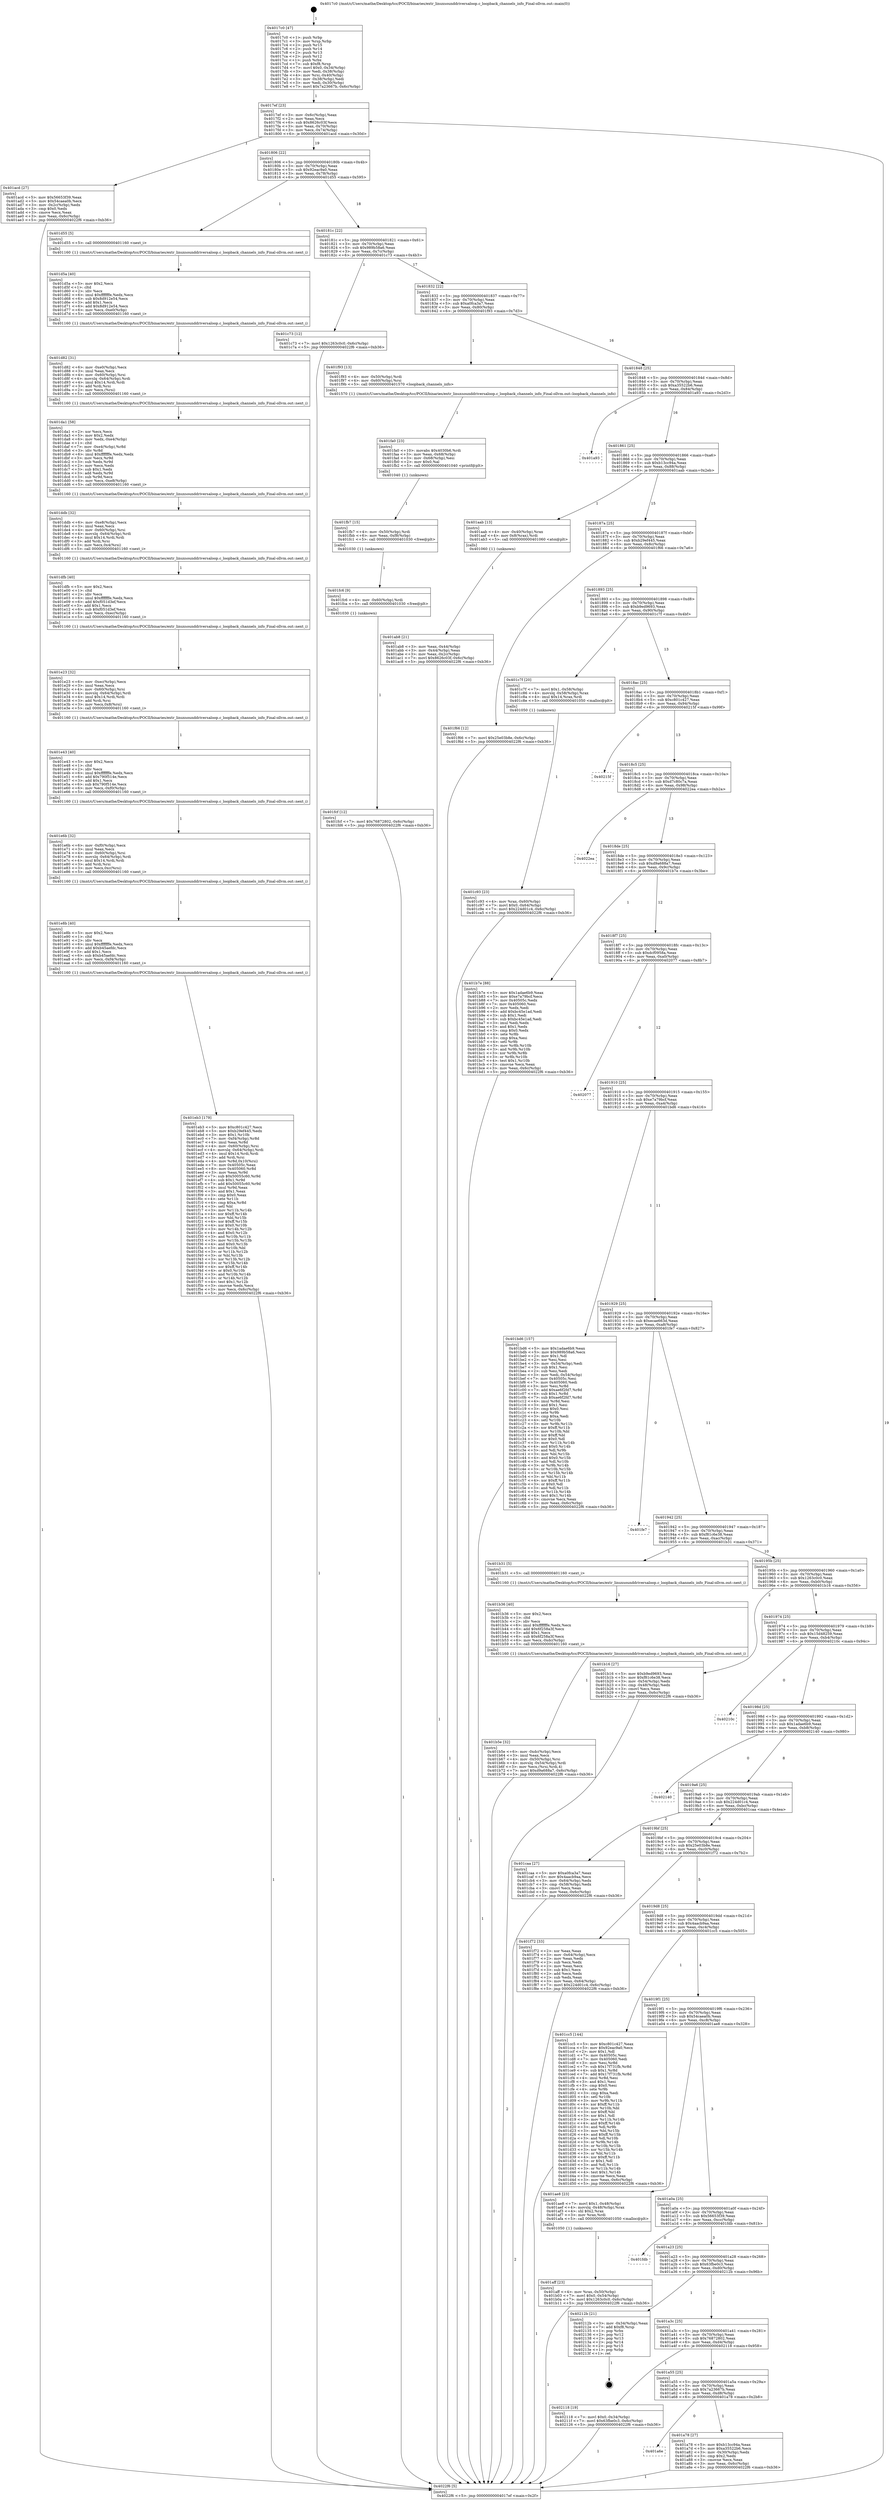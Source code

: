 digraph "0x4017c0" {
  label = "0x4017c0 (/mnt/c/Users/mathe/Desktop/tcc/POCII/binaries/extr_linuxsounddriversaloop.c_loopback_channels_info_Final-ollvm.out::main(0))"
  labelloc = "t"
  node[shape=record]

  Entry [label="",width=0.3,height=0.3,shape=circle,fillcolor=black,style=filled]
  "0x4017ef" [label="{
     0x4017ef [23]\l
     | [instrs]\l
     &nbsp;&nbsp;0x4017ef \<+3\>: mov -0x6c(%rbp),%eax\l
     &nbsp;&nbsp;0x4017f2 \<+2\>: mov %eax,%ecx\l
     &nbsp;&nbsp;0x4017f4 \<+6\>: sub $0x8626c03f,%ecx\l
     &nbsp;&nbsp;0x4017fa \<+3\>: mov %eax,-0x70(%rbp)\l
     &nbsp;&nbsp;0x4017fd \<+3\>: mov %ecx,-0x74(%rbp)\l
     &nbsp;&nbsp;0x401800 \<+6\>: je 0000000000401acd \<main+0x30d\>\l
  }"]
  "0x401acd" [label="{
     0x401acd [27]\l
     | [instrs]\l
     &nbsp;&nbsp;0x401acd \<+5\>: mov $0x56653f39,%eax\l
     &nbsp;&nbsp;0x401ad2 \<+5\>: mov $0x54caea0b,%ecx\l
     &nbsp;&nbsp;0x401ad7 \<+3\>: mov -0x2c(%rbp),%edx\l
     &nbsp;&nbsp;0x401ada \<+3\>: cmp $0x0,%edx\l
     &nbsp;&nbsp;0x401add \<+3\>: cmove %ecx,%eax\l
     &nbsp;&nbsp;0x401ae0 \<+3\>: mov %eax,-0x6c(%rbp)\l
     &nbsp;&nbsp;0x401ae3 \<+5\>: jmp 00000000004022f6 \<main+0xb36\>\l
  }"]
  "0x401806" [label="{
     0x401806 [22]\l
     | [instrs]\l
     &nbsp;&nbsp;0x401806 \<+5\>: jmp 000000000040180b \<main+0x4b\>\l
     &nbsp;&nbsp;0x40180b \<+3\>: mov -0x70(%rbp),%eax\l
     &nbsp;&nbsp;0x40180e \<+5\>: sub $0x92eac9a0,%eax\l
     &nbsp;&nbsp;0x401813 \<+3\>: mov %eax,-0x78(%rbp)\l
     &nbsp;&nbsp;0x401816 \<+6\>: je 0000000000401d55 \<main+0x595\>\l
  }"]
  Exit [label="",width=0.3,height=0.3,shape=circle,fillcolor=black,style=filled,peripheries=2]
  "0x401d55" [label="{
     0x401d55 [5]\l
     | [instrs]\l
     &nbsp;&nbsp;0x401d55 \<+5\>: call 0000000000401160 \<next_i\>\l
     | [calls]\l
     &nbsp;&nbsp;0x401160 \{1\} (/mnt/c/Users/mathe/Desktop/tcc/POCII/binaries/extr_linuxsounddriversaloop.c_loopback_channels_info_Final-ollvm.out::next_i)\l
  }"]
  "0x40181c" [label="{
     0x40181c [22]\l
     | [instrs]\l
     &nbsp;&nbsp;0x40181c \<+5\>: jmp 0000000000401821 \<main+0x61\>\l
     &nbsp;&nbsp;0x401821 \<+3\>: mov -0x70(%rbp),%eax\l
     &nbsp;&nbsp;0x401824 \<+5\>: sub $0x989b58a6,%eax\l
     &nbsp;&nbsp;0x401829 \<+3\>: mov %eax,-0x7c(%rbp)\l
     &nbsp;&nbsp;0x40182c \<+6\>: je 0000000000401c73 \<main+0x4b3\>\l
  }"]
  "0x401fcf" [label="{
     0x401fcf [12]\l
     | [instrs]\l
     &nbsp;&nbsp;0x401fcf \<+7\>: movl $0x76872802,-0x6c(%rbp)\l
     &nbsp;&nbsp;0x401fd6 \<+5\>: jmp 00000000004022f6 \<main+0xb36\>\l
  }"]
  "0x401c73" [label="{
     0x401c73 [12]\l
     | [instrs]\l
     &nbsp;&nbsp;0x401c73 \<+7\>: movl $0x1263c0c0,-0x6c(%rbp)\l
     &nbsp;&nbsp;0x401c7a \<+5\>: jmp 00000000004022f6 \<main+0xb36\>\l
  }"]
  "0x401832" [label="{
     0x401832 [22]\l
     | [instrs]\l
     &nbsp;&nbsp;0x401832 \<+5\>: jmp 0000000000401837 \<main+0x77\>\l
     &nbsp;&nbsp;0x401837 \<+3\>: mov -0x70(%rbp),%eax\l
     &nbsp;&nbsp;0x40183a \<+5\>: sub $0xa0fca3a7,%eax\l
     &nbsp;&nbsp;0x40183f \<+3\>: mov %eax,-0x80(%rbp)\l
     &nbsp;&nbsp;0x401842 \<+6\>: je 0000000000401f93 \<main+0x7d3\>\l
  }"]
  "0x401fc6" [label="{
     0x401fc6 [9]\l
     | [instrs]\l
     &nbsp;&nbsp;0x401fc6 \<+4\>: mov -0x60(%rbp),%rdi\l
     &nbsp;&nbsp;0x401fca \<+5\>: call 0000000000401030 \<free@plt\>\l
     | [calls]\l
     &nbsp;&nbsp;0x401030 \{1\} (unknown)\l
  }"]
  "0x401f93" [label="{
     0x401f93 [13]\l
     | [instrs]\l
     &nbsp;&nbsp;0x401f93 \<+4\>: mov -0x50(%rbp),%rdi\l
     &nbsp;&nbsp;0x401f97 \<+4\>: mov -0x60(%rbp),%rsi\l
     &nbsp;&nbsp;0x401f9b \<+5\>: call 0000000000401570 \<loopback_channels_info\>\l
     | [calls]\l
     &nbsp;&nbsp;0x401570 \{1\} (/mnt/c/Users/mathe/Desktop/tcc/POCII/binaries/extr_linuxsounddriversaloop.c_loopback_channels_info_Final-ollvm.out::loopback_channels_info)\l
  }"]
  "0x401848" [label="{
     0x401848 [25]\l
     | [instrs]\l
     &nbsp;&nbsp;0x401848 \<+5\>: jmp 000000000040184d \<main+0x8d\>\l
     &nbsp;&nbsp;0x40184d \<+3\>: mov -0x70(%rbp),%eax\l
     &nbsp;&nbsp;0x401850 \<+5\>: sub $0xa35522b6,%eax\l
     &nbsp;&nbsp;0x401855 \<+6\>: mov %eax,-0x84(%rbp)\l
     &nbsp;&nbsp;0x40185b \<+6\>: je 0000000000401a93 \<main+0x2d3\>\l
  }"]
  "0x401fb7" [label="{
     0x401fb7 [15]\l
     | [instrs]\l
     &nbsp;&nbsp;0x401fb7 \<+4\>: mov -0x50(%rbp),%rdi\l
     &nbsp;&nbsp;0x401fbb \<+6\>: mov %eax,-0xf8(%rbp)\l
     &nbsp;&nbsp;0x401fc1 \<+5\>: call 0000000000401030 \<free@plt\>\l
     | [calls]\l
     &nbsp;&nbsp;0x401030 \{1\} (unknown)\l
  }"]
  "0x401a93" [label="{
     0x401a93\l
  }", style=dashed]
  "0x401861" [label="{
     0x401861 [25]\l
     | [instrs]\l
     &nbsp;&nbsp;0x401861 \<+5\>: jmp 0000000000401866 \<main+0xa6\>\l
     &nbsp;&nbsp;0x401866 \<+3\>: mov -0x70(%rbp),%eax\l
     &nbsp;&nbsp;0x401869 \<+5\>: sub $0xb13cc94a,%eax\l
     &nbsp;&nbsp;0x40186e \<+6\>: mov %eax,-0x88(%rbp)\l
     &nbsp;&nbsp;0x401874 \<+6\>: je 0000000000401aab \<main+0x2eb\>\l
  }"]
  "0x401fa0" [label="{
     0x401fa0 [23]\l
     | [instrs]\l
     &nbsp;&nbsp;0x401fa0 \<+10\>: movabs $0x4030b6,%rdi\l
     &nbsp;&nbsp;0x401faa \<+3\>: mov %eax,-0x68(%rbp)\l
     &nbsp;&nbsp;0x401fad \<+3\>: mov -0x68(%rbp),%esi\l
     &nbsp;&nbsp;0x401fb0 \<+2\>: mov $0x0,%al\l
     &nbsp;&nbsp;0x401fb2 \<+5\>: call 0000000000401040 \<printf@plt\>\l
     | [calls]\l
     &nbsp;&nbsp;0x401040 \{1\} (unknown)\l
  }"]
  "0x401aab" [label="{
     0x401aab [13]\l
     | [instrs]\l
     &nbsp;&nbsp;0x401aab \<+4\>: mov -0x40(%rbp),%rax\l
     &nbsp;&nbsp;0x401aaf \<+4\>: mov 0x8(%rax),%rdi\l
     &nbsp;&nbsp;0x401ab3 \<+5\>: call 0000000000401060 \<atoi@plt\>\l
     | [calls]\l
     &nbsp;&nbsp;0x401060 \{1\} (unknown)\l
  }"]
  "0x40187a" [label="{
     0x40187a [25]\l
     | [instrs]\l
     &nbsp;&nbsp;0x40187a \<+5\>: jmp 000000000040187f \<main+0xbf\>\l
     &nbsp;&nbsp;0x40187f \<+3\>: mov -0x70(%rbp),%eax\l
     &nbsp;&nbsp;0x401882 \<+5\>: sub $0xb29ef445,%eax\l
     &nbsp;&nbsp;0x401887 \<+6\>: mov %eax,-0x8c(%rbp)\l
     &nbsp;&nbsp;0x40188d \<+6\>: je 0000000000401f66 \<main+0x7a6\>\l
  }"]
  "0x401eb3" [label="{
     0x401eb3 [179]\l
     | [instrs]\l
     &nbsp;&nbsp;0x401eb3 \<+5\>: mov $0xc801c427,%ecx\l
     &nbsp;&nbsp;0x401eb8 \<+5\>: mov $0xb29ef445,%edx\l
     &nbsp;&nbsp;0x401ebd \<+3\>: mov $0x1,%r10b\l
     &nbsp;&nbsp;0x401ec0 \<+7\>: mov -0xf4(%rbp),%r8d\l
     &nbsp;&nbsp;0x401ec7 \<+4\>: imul %eax,%r8d\l
     &nbsp;&nbsp;0x401ecb \<+4\>: mov -0x60(%rbp),%rsi\l
     &nbsp;&nbsp;0x401ecf \<+4\>: movslq -0x64(%rbp),%rdi\l
     &nbsp;&nbsp;0x401ed3 \<+4\>: imul $0x14,%rdi,%rdi\l
     &nbsp;&nbsp;0x401ed7 \<+3\>: add %rdi,%rsi\l
     &nbsp;&nbsp;0x401eda \<+4\>: mov %r8d,0x10(%rsi)\l
     &nbsp;&nbsp;0x401ede \<+7\>: mov 0x40505c,%eax\l
     &nbsp;&nbsp;0x401ee5 \<+8\>: mov 0x405060,%r8d\l
     &nbsp;&nbsp;0x401eed \<+3\>: mov %eax,%r9d\l
     &nbsp;&nbsp;0x401ef0 \<+7\>: sub $0x50055c60,%r9d\l
     &nbsp;&nbsp;0x401ef7 \<+4\>: sub $0x1,%r9d\l
     &nbsp;&nbsp;0x401efb \<+7\>: add $0x50055c60,%r9d\l
     &nbsp;&nbsp;0x401f02 \<+4\>: imul %r9d,%eax\l
     &nbsp;&nbsp;0x401f06 \<+3\>: and $0x1,%eax\l
     &nbsp;&nbsp;0x401f09 \<+3\>: cmp $0x0,%eax\l
     &nbsp;&nbsp;0x401f0c \<+4\>: sete %r11b\l
     &nbsp;&nbsp;0x401f10 \<+4\>: cmp $0xa,%r8d\l
     &nbsp;&nbsp;0x401f14 \<+3\>: setl %bl\l
     &nbsp;&nbsp;0x401f17 \<+3\>: mov %r11b,%r14b\l
     &nbsp;&nbsp;0x401f1a \<+4\>: xor $0xff,%r14b\l
     &nbsp;&nbsp;0x401f1e \<+3\>: mov %bl,%r15b\l
     &nbsp;&nbsp;0x401f21 \<+4\>: xor $0xff,%r15b\l
     &nbsp;&nbsp;0x401f25 \<+4\>: xor $0x0,%r10b\l
     &nbsp;&nbsp;0x401f29 \<+3\>: mov %r14b,%r12b\l
     &nbsp;&nbsp;0x401f2c \<+4\>: and $0x0,%r12b\l
     &nbsp;&nbsp;0x401f30 \<+3\>: and %r10b,%r11b\l
     &nbsp;&nbsp;0x401f33 \<+3\>: mov %r15b,%r13b\l
     &nbsp;&nbsp;0x401f36 \<+4\>: and $0x0,%r13b\l
     &nbsp;&nbsp;0x401f3a \<+3\>: and %r10b,%bl\l
     &nbsp;&nbsp;0x401f3d \<+3\>: or %r11b,%r12b\l
     &nbsp;&nbsp;0x401f40 \<+3\>: or %bl,%r13b\l
     &nbsp;&nbsp;0x401f43 \<+3\>: xor %r13b,%r12b\l
     &nbsp;&nbsp;0x401f46 \<+3\>: or %r15b,%r14b\l
     &nbsp;&nbsp;0x401f49 \<+4\>: xor $0xff,%r14b\l
     &nbsp;&nbsp;0x401f4d \<+4\>: or $0x0,%r10b\l
     &nbsp;&nbsp;0x401f51 \<+3\>: and %r10b,%r14b\l
     &nbsp;&nbsp;0x401f54 \<+3\>: or %r14b,%r12b\l
     &nbsp;&nbsp;0x401f57 \<+4\>: test $0x1,%r12b\l
     &nbsp;&nbsp;0x401f5b \<+3\>: cmovne %edx,%ecx\l
     &nbsp;&nbsp;0x401f5e \<+3\>: mov %ecx,-0x6c(%rbp)\l
     &nbsp;&nbsp;0x401f61 \<+5\>: jmp 00000000004022f6 \<main+0xb36\>\l
  }"]
  "0x401f66" [label="{
     0x401f66 [12]\l
     | [instrs]\l
     &nbsp;&nbsp;0x401f66 \<+7\>: movl $0x25e03b8e,-0x6c(%rbp)\l
     &nbsp;&nbsp;0x401f6d \<+5\>: jmp 00000000004022f6 \<main+0xb36\>\l
  }"]
  "0x401893" [label="{
     0x401893 [25]\l
     | [instrs]\l
     &nbsp;&nbsp;0x401893 \<+5\>: jmp 0000000000401898 \<main+0xd8\>\l
     &nbsp;&nbsp;0x401898 \<+3\>: mov -0x70(%rbp),%eax\l
     &nbsp;&nbsp;0x40189b \<+5\>: sub $0xb9ed9693,%eax\l
     &nbsp;&nbsp;0x4018a0 \<+6\>: mov %eax,-0x90(%rbp)\l
     &nbsp;&nbsp;0x4018a6 \<+6\>: je 0000000000401c7f \<main+0x4bf\>\l
  }"]
  "0x401e8b" [label="{
     0x401e8b [40]\l
     | [instrs]\l
     &nbsp;&nbsp;0x401e8b \<+5\>: mov $0x2,%ecx\l
     &nbsp;&nbsp;0x401e90 \<+1\>: cltd\l
     &nbsp;&nbsp;0x401e91 \<+2\>: idiv %ecx\l
     &nbsp;&nbsp;0x401e93 \<+6\>: imul $0xfffffffe,%edx,%ecx\l
     &nbsp;&nbsp;0x401e99 \<+6\>: add $0xb45aefdc,%ecx\l
     &nbsp;&nbsp;0x401e9f \<+3\>: add $0x1,%ecx\l
     &nbsp;&nbsp;0x401ea2 \<+6\>: sub $0xb45aefdc,%ecx\l
     &nbsp;&nbsp;0x401ea8 \<+6\>: mov %ecx,-0xf4(%rbp)\l
     &nbsp;&nbsp;0x401eae \<+5\>: call 0000000000401160 \<next_i\>\l
     | [calls]\l
     &nbsp;&nbsp;0x401160 \{1\} (/mnt/c/Users/mathe/Desktop/tcc/POCII/binaries/extr_linuxsounddriversaloop.c_loopback_channels_info_Final-ollvm.out::next_i)\l
  }"]
  "0x401c7f" [label="{
     0x401c7f [20]\l
     | [instrs]\l
     &nbsp;&nbsp;0x401c7f \<+7\>: movl $0x1,-0x58(%rbp)\l
     &nbsp;&nbsp;0x401c86 \<+4\>: movslq -0x58(%rbp),%rax\l
     &nbsp;&nbsp;0x401c8a \<+4\>: imul $0x14,%rax,%rdi\l
     &nbsp;&nbsp;0x401c8e \<+5\>: call 0000000000401050 \<malloc@plt\>\l
     | [calls]\l
     &nbsp;&nbsp;0x401050 \{1\} (unknown)\l
  }"]
  "0x4018ac" [label="{
     0x4018ac [25]\l
     | [instrs]\l
     &nbsp;&nbsp;0x4018ac \<+5\>: jmp 00000000004018b1 \<main+0xf1\>\l
     &nbsp;&nbsp;0x4018b1 \<+3\>: mov -0x70(%rbp),%eax\l
     &nbsp;&nbsp;0x4018b4 \<+5\>: sub $0xc801c427,%eax\l
     &nbsp;&nbsp;0x4018b9 \<+6\>: mov %eax,-0x94(%rbp)\l
     &nbsp;&nbsp;0x4018bf \<+6\>: je 000000000040215f \<main+0x99f\>\l
  }"]
  "0x401e6b" [label="{
     0x401e6b [32]\l
     | [instrs]\l
     &nbsp;&nbsp;0x401e6b \<+6\>: mov -0xf0(%rbp),%ecx\l
     &nbsp;&nbsp;0x401e71 \<+3\>: imul %eax,%ecx\l
     &nbsp;&nbsp;0x401e74 \<+4\>: mov -0x60(%rbp),%rsi\l
     &nbsp;&nbsp;0x401e78 \<+4\>: movslq -0x64(%rbp),%rdi\l
     &nbsp;&nbsp;0x401e7c \<+4\>: imul $0x14,%rdi,%rdi\l
     &nbsp;&nbsp;0x401e80 \<+3\>: add %rdi,%rsi\l
     &nbsp;&nbsp;0x401e83 \<+3\>: mov %ecx,0xc(%rsi)\l
     &nbsp;&nbsp;0x401e86 \<+5\>: call 0000000000401160 \<next_i\>\l
     | [calls]\l
     &nbsp;&nbsp;0x401160 \{1\} (/mnt/c/Users/mathe/Desktop/tcc/POCII/binaries/extr_linuxsounddriversaloop.c_loopback_channels_info_Final-ollvm.out::next_i)\l
  }"]
  "0x40215f" [label="{
     0x40215f\l
  }", style=dashed]
  "0x4018c5" [label="{
     0x4018c5 [25]\l
     | [instrs]\l
     &nbsp;&nbsp;0x4018c5 \<+5\>: jmp 00000000004018ca \<main+0x10a\>\l
     &nbsp;&nbsp;0x4018ca \<+3\>: mov -0x70(%rbp),%eax\l
     &nbsp;&nbsp;0x4018cd \<+5\>: sub $0xd7c80c7a,%eax\l
     &nbsp;&nbsp;0x4018d2 \<+6\>: mov %eax,-0x98(%rbp)\l
     &nbsp;&nbsp;0x4018d8 \<+6\>: je 00000000004022ea \<main+0xb2a\>\l
  }"]
  "0x401e43" [label="{
     0x401e43 [40]\l
     | [instrs]\l
     &nbsp;&nbsp;0x401e43 \<+5\>: mov $0x2,%ecx\l
     &nbsp;&nbsp;0x401e48 \<+1\>: cltd\l
     &nbsp;&nbsp;0x401e49 \<+2\>: idiv %ecx\l
     &nbsp;&nbsp;0x401e4b \<+6\>: imul $0xfffffffe,%edx,%ecx\l
     &nbsp;&nbsp;0x401e51 \<+6\>: add $0x790f514e,%ecx\l
     &nbsp;&nbsp;0x401e57 \<+3\>: add $0x1,%ecx\l
     &nbsp;&nbsp;0x401e5a \<+6\>: sub $0x790f514e,%ecx\l
     &nbsp;&nbsp;0x401e60 \<+6\>: mov %ecx,-0xf0(%rbp)\l
     &nbsp;&nbsp;0x401e66 \<+5\>: call 0000000000401160 \<next_i\>\l
     | [calls]\l
     &nbsp;&nbsp;0x401160 \{1\} (/mnt/c/Users/mathe/Desktop/tcc/POCII/binaries/extr_linuxsounddriversaloop.c_loopback_channels_info_Final-ollvm.out::next_i)\l
  }"]
  "0x4022ea" [label="{
     0x4022ea\l
  }", style=dashed]
  "0x4018de" [label="{
     0x4018de [25]\l
     | [instrs]\l
     &nbsp;&nbsp;0x4018de \<+5\>: jmp 00000000004018e3 \<main+0x123\>\l
     &nbsp;&nbsp;0x4018e3 \<+3\>: mov -0x70(%rbp),%eax\l
     &nbsp;&nbsp;0x4018e6 \<+5\>: sub $0xd9a688a7,%eax\l
     &nbsp;&nbsp;0x4018eb \<+6\>: mov %eax,-0x9c(%rbp)\l
     &nbsp;&nbsp;0x4018f1 \<+6\>: je 0000000000401b7e \<main+0x3be\>\l
  }"]
  "0x401e23" [label="{
     0x401e23 [32]\l
     | [instrs]\l
     &nbsp;&nbsp;0x401e23 \<+6\>: mov -0xec(%rbp),%ecx\l
     &nbsp;&nbsp;0x401e29 \<+3\>: imul %eax,%ecx\l
     &nbsp;&nbsp;0x401e2c \<+4\>: mov -0x60(%rbp),%rsi\l
     &nbsp;&nbsp;0x401e30 \<+4\>: movslq -0x64(%rbp),%rdi\l
     &nbsp;&nbsp;0x401e34 \<+4\>: imul $0x14,%rdi,%rdi\l
     &nbsp;&nbsp;0x401e38 \<+3\>: add %rdi,%rsi\l
     &nbsp;&nbsp;0x401e3b \<+3\>: mov %ecx,0x8(%rsi)\l
     &nbsp;&nbsp;0x401e3e \<+5\>: call 0000000000401160 \<next_i\>\l
     | [calls]\l
     &nbsp;&nbsp;0x401160 \{1\} (/mnt/c/Users/mathe/Desktop/tcc/POCII/binaries/extr_linuxsounddriversaloop.c_loopback_channels_info_Final-ollvm.out::next_i)\l
  }"]
  "0x401b7e" [label="{
     0x401b7e [88]\l
     | [instrs]\l
     &nbsp;&nbsp;0x401b7e \<+5\>: mov $0x1adae6b9,%eax\l
     &nbsp;&nbsp;0x401b83 \<+5\>: mov $0xe7a79bcf,%ecx\l
     &nbsp;&nbsp;0x401b88 \<+7\>: mov 0x40505c,%edx\l
     &nbsp;&nbsp;0x401b8f \<+7\>: mov 0x405060,%esi\l
     &nbsp;&nbsp;0x401b96 \<+2\>: mov %edx,%edi\l
     &nbsp;&nbsp;0x401b98 \<+6\>: add $0xbc45e1ad,%edi\l
     &nbsp;&nbsp;0x401b9e \<+3\>: sub $0x1,%edi\l
     &nbsp;&nbsp;0x401ba1 \<+6\>: sub $0xbc45e1ad,%edi\l
     &nbsp;&nbsp;0x401ba7 \<+3\>: imul %edi,%edx\l
     &nbsp;&nbsp;0x401baa \<+3\>: and $0x1,%edx\l
     &nbsp;&nbsp;0x401bad \<+3\>: cmp $0x0,%edx\l
     &nbsp;&nbsp;0x401bb0 \<+4\>: sete %r8b\l
     &nbsp;&nbsp;0x401bb4 \<+3\>: cmp $0xa,%esi\l
     &nbsp;&nbsp;0x401bb7 \<+4\>: setl %r9b\l
     &nbsp;&nbsp;0x401bbb \<+3\>: mov %r8b,%r10b\l
     &nbsp;&nbsp;0x401bbe \<+3\>: and %r9b,%r10b\l
     &nbsp;&nbsp;0x401bc1 \<+3\>: xor %r9b,%r8b\l
     &nbsp;&nbsp;0x401bc4 \<+3\>: or %r8b,%r10b\l
     &nbsp;&nbsp;0x401bc7 \<+4\>: test $0x1,%r10b\l
     &nbsp;&nbsp;0x401bcb \<+3\>: cmovne %ecx,%eax\l
     &nbsp;&nbsp;0x401bce \<+3\>: mov %eax,-0x6c(%rbp)\l
     &nbsp;&nbsp;0x401bd1 \<+5\>: jmp 00000000004022f6 \<main+0xb36\>\l
  }"]
  "0x4018f7" [label="{
     0x4018f7 [25]\l
     | [instrs]\l
     &nbsp;&nbsp;0x4018f7 \<+5\>: jmp 00000000004018fc \<main+0x13c\>\l
     &nbsp;&nbsp;0x4018fc \<+3\>: mov -0x70(%rbp),%eax\l
     &nbsp;&nbsp;0x4018ff \<+5\>: sub $0xdcf0958a,%eax\l
     &nbsp;&nbsp;0x401904 \<+6\>: mov %eax,-0xa0(%rbp)\l
     &nbsp;&nbsp;0x40190a \<+6\>: je 0000000000402077 \<main+0x8b7\>\l
  }"]
  "0x401dfb" [label="{
     0x401dfb [40]\l
     | [instrs]\l
     &nbsp;&nbsp;0x401dfb \<+5\>: mov $0x2,%ecx\l
     &nbsp;&nbsp;0x401e00 \<+1\>: cltd\l
     &nbsp;&nbsp;0x401e01 \<+2\>: idiv %ecx\l
     &nbsp;&nbsp;0x401e03 \<+6\>: imul $0xfffffffe,%edx,%ecx\l
     &nbsp;&nbsp;0x401e09 \<+6\>: add $0xf051d3ef,%ecx\l
     &nbsp;&nbsp;0x401e0f \<+3\>: add $0x1,%ecx\l
     &nbsp;&nbsp;0x401e12 \<+6\>: sub $0xf051d3ef,%ecx\l
     &nbsp;&nbsp;0x401e18 \<+6\>: mov %ecx,-0xec(%rbp)\l
     &nbsp;&nbsp;0x401e1e \<+5\>: call 0000000000401160 \<next_i\>\l
     | [calls]\l
     &nbsp;&nbsp;0x401160 \{1\} (/mnt/c/Users/mathe/Desktop/tcc/POCII/binaries/extr_linuxsounddriversaloop.c_loopback_channels_info_Final-ollvm.out::next_i)\l
  }"]
  "0x402077" [label="{
     0x402077\l
  }", style=dashed]
  "0x401910" [label="{
     0x401910 [25]\l
     | [instrs]\l
     &nbsp;&nbsp;0x401910 \<+5\>: jmp 0000000000401915 \<main+0x155\>\l
     &nbsp;&nbsp;0x401915 \<+3\>: mov -0x70(%rbp),%eax\l
     &nbsp;&nbsp;0x401918 \<+5\>: sub $0xe7a79bcf,%eax\l
     &nbsp;&nbsp;0x40191d \<+6\>: mov %eax,-0xa4(%rbp)\l
     &nbsp;&nbsp;0x401923 \<+6\>: je 0000000000401bd6 \<main+0x416\>\l
  }"]
  "0x401ddb" [label="{
     0x401ddb [32]\l
     | [instrs]\l
     &nbsp;&nbsp;0x401ddb \<+6\>: mov -0xe8(%rbp),%ecx\l
     &nbsp;&nbsp;0x401de1 \<+3\>: imul %eax,%ecx\l
     &nbsp;&nbsp;0x401de4 \<+4\>: mov -0x60(%rbp),%rsi\l
     &nbsp;&nbsp;0x401de8 \<+4\>: movslq -0x64(%rbp),%rdi\l
     &nbsp;&nbsp;0x401dec \<+4\>: imul $0x14,%rdi,%rdi\l
     &nbsp;&nbsp;0x401df0 \<+3\>: add %rdi,%rsi\l
     &nbsp;&nbsp;0x401df3 \<+3\>: mov %ecx,0x4(%rsi)\l
     &nbsp;&nbsp;0x401df6 \<+5\>: call 0000000000401160 \<next_i\>\l
     | [calls]\l
     &nbsp;&nbsp;0x401160 \{1\} (/mnt/c/Users/mathe/Desktop/tcc/POCII/binaries/extr_linuxsounddriversaloop.c_loopback_channels_info_Final-ollvm.out::next_i)\l
  }"]
  "0x401bd6" [label="{
     0x401bd6 [157]\l
     | [instrs]\l
     &nbsp;&nbsp;0x401bd6 \<+5\>: mov $0x1adae6b9,%eax\l
     &nbsp;&nbsp;0x401bdb \<+5\>: mov $0x989b58a6,%ecx\l
     &nbsp;&nbsp;0x401be0 \<+2\>: mov $0x1,%dl\l
     &nbsp;&nbsp;0x401be2 \<+2\>: xor %esi,%esi\l
     &nbsp;&nbsp;0x401be4 \<+3\>: mov -0x54(%rbp),%edi\l
     &nbsp;&nbsp;0x401be7 \<+3\>: sub $0x1,%esi\l
     &nbsp;&nbsp;0x401bea \<+2\>: sub %esi,%edi\l
     &nbsp;&nbsp;0x401bec \<+3\>: mov %edi,-0x54(%rbp)\l
     &nbsp;&nbsp;0x401bef \<+7\>: mov 0x40505c,%esi\l
     &nbsp;&nbsp;0x401bf6 \<+7\>: mov 0x405060,%edi\l
     &nbsp;&nbsp;0x401bfd \<+3\>: mov %esi,%r8d\l
     &nbsp;&nbsp;0x401c00 \<+7\>: add $0xae6f2fd7,%r8d\l
     &nbsp;&nbsp;0x401c07 \<+4\>: sub $0x1,%r8d\l
     &nbsp;&nbsp;0x401c0b \<+7\>: sub $0xae6f2fd7,%r8d\l
     &nbsp;&nbsp;0x401c12 \<+4\>: imul %r8d,%esi\l
     &nbsp;&nbsp;0x401c16 \<+3\>: and $0x1,%esi\l
     &nbsp;&nbsp;0x401c19 \<+3\>: cmp $0x0,%esi\l
     &nbsp;&nbsp;0x401c1c \<+4\>: sete %r9b\l
     &nbsp;&nbsp;0x401c20 \<+3\>: cmp $0xa,%edi\l
     &nbsp;&nbsp;0x401c23 \<+4\>: setl %r10b\l
     &nbsp;&nbsp;0x401c27 \<+3\>: mov %r9b,%r11b\l
     &nbsp;&nbsp;0x401c2a \<+4\>: xor $0xff,%r11b\l
     &nbsp;&nbsp;0x401c2e \<+3\>: mov %r10b,%bl\l
     &nbsp;&nbsp;0x401c31 \<+3\>: xor $0xff,%bl\l
     &nbsp;&nbsp;0x401c34 \<+3\>: xor $0x0,%dl\l
     &nbsp;&nbsp;0x401c37 \<+3\>: mov %r11b,%r14b\l
     &nbsp;&nbsp;0x401c3a \<+4\>: and $0x0,%r14b\l
     &nbsp;&nbsp;0x401c3e \<+3\>: and %dl,%r9b\l
     &nbsp;&nbsp;0x401c41 \<+3\>: mov %bl,%r15b\l
     &nbsp;&nbsp;0x401c44 \<+4\>: and $0x0,%r15b\l
     &nbsp;&nbsp;0x401c48 \<+3\>: and %dl,%r10b\l
     &nbsp;&nbsp;0x401c4b \<+3\>: or %r9b,%r14b\l
     &nbsp;&nbsp;0x401c4e \<+3\>: or %r10b,%r15b\l
     &nbsp;&nbsp;0x401c51 \<+3\>: xor %r15b,%r14b\l
     &nbsp;&nbsp;0x401c54 \<+3\>: or %bl,%r11b\l
     &nbsp;&nbsp;0x401c57 \<+4\>: xor $0xff,%r11b\l
     &nbsp;&nbsp;0x401c5b \<+3\>: or $0x0,%dl\l
     &nbsp;&nbsp;0x401c5e \<+3\>: and %dl,%r11b\l
     &nbsp;&nbsp;0x401c61 \<+3\>: or %r11b,%r14b\l
     &nbsp;&nbsp;0x401c64 \<+4\>: test $0x1,%r14b\l
     &nbsp;&nbsp;0x401c68 \<+3\>: cmovne %ecx,%eax\l
     &nbsp;&nbsp;0x401c6b \<+3\>: mov %eax,-0x6c(%rbp)\l
     &nbsp;&nbsp;0x401c6e \<+5\>: jmp 00000000004022f6 \<main+0xb36\>\l
  }"]
  "0x401929" [label="{
     0x401929 [25]\l
     | [instrs]\l
     &nbsp;&nbsp;0x401929 \<+5\>: jmp 000000000040192e \<main+0x16e\>\l
     &nbsp;&nbsp;0x40192e \<+3\>: mov -0x70(%rbp),%eax\l
     &nbsp;&nbsp;0x401931 \<+5\>: sub $0xecae663d,%eax\l
     &nbsp;&nbsp;0x401936 \<+6\>: mov %eax,-0xa8(%rbp)\l
     &nbsp;&nbsp;0x40193c \<+6\>: je 0000000000401fe7 \<main+0x827\>\l
  }"]
  "0x401da1" [label="{
     0x401da1 [58]\l
     | [instrs]\l
     &nbsp;&nbsp;0x401da1 \<+2\>: xor %ecx,%ecx\l
     &nbsp;&nbsp;0x401da3 \<+5\>: mov $0x2,%edx\l
     &nbsp;&nbsp;0x401da8 \<+6\>: mov %edx,-0xe4(%rbp)\l
     &nbsp;&nbsp;0x401dae \<+1\>: cltd\l
     &nbsp;&nbsp;0x401daf \<+7\>: mov -0xe4(%rbp),%r8d\l
     &nbsp;&nbsp;0x401db6 \<+3\>: idiv %r8d\l
     &nbsp;&nbsp;0x401db9 \<+6\>: imul $0xfffffffe,%edx,%edx\l
     &nbsp;&nbsp;0x401dbf \<+3\>: mov %ecx,%r9d\l
     &nbsp;&nbsp;0x401dc2 \<+3\>: sub %edx,%r9d\l
     &nbsp;&nbsp;0x401dc5 \<+2\>: mov %ecx,%edx\l
     &nbsp;&nbsp;0x401dc7 \<+3\>: sub $0x1,%edx\l
     &nbsp;&nbsp;0x401dca \<+3\>: add %edx,%r9d\l
     &nbsp;&nbsp;0x401dcd \<+3\>: sub %r9d,%ecx\l
     &nbsp;&nbsp;0x401dd0 \<+6\>: mov %ecx,-0xe8(%rbp)\l
     &nbsp;&nbsp;0x401dd6 \<+5\>: call 0000000000401160 \<next_i\>\l
     | [calls]\l
     &nbsp;&nbsp;0x401160 \{1\} (/mnt/c/Users/mathe/Desktop/tcc/POCII/binaries/extr_linuxsounddriversaloop.c_loopback_channels_info_Final-ollvm.out::next_i)\l
  }"]
  "0x401fe7" [label="{
     0x401fe7\l
  }", style=dashed]
  "0x401942" [label="{
     0x401942 [25]\l
     | [instrs]\l
     &nbsp;&nbsp;0x401942 \<+5\>: jmp 0000000000401947 \<main+0x187\>\l
     &nbsp;&nbsp;0x401947 \<+3\>: mov -0x70(%rbp),%eax\l
     &nbsp;&nbsp;0x40194a \<+5\>: sub $0xf81c6e38,%eax\l
     &nbsp;&nbsp;0x40194f \<+6\>: mov %eax,-0xac(%rbp)\l
     &nbsp;&nbsp;0x401955 \<+6\>: je 0000000000401b31 \<main+0x371\>\l
  }"]
  "0x401d82" [label="{
     0x401d82 [31]\l
     | [instrs]\l
     &nbsp;&nbsp;0x401d82 \<+6\>: mov -0xe0(%rbp),%ecx\l
     &nbsp;&nbsp;0x401d88 \<+3\>: imul %eax,%ecx\l
     &nbsp;&nbsp;0x401d8b \<+4\>: mov -0x60(%rbp),%rsi\l
     &nbsp;&nbsp;0x401d8f \<+4\>: movslq -0x64(%rbp),%rdi\l
     &nbsp;&nbsp;0x401d93 \<+4\>: imul $0x14,%rdi,%rdi\l
     &nbsp;&nbsp;0x401d97 \<+3\>: add %rdi,%rsi\l
     &nbsp;&nbsp;0x401d9a \<+2\>: mov %ecx,(%rsi)\l
     &nbsp;&nbsp;0x401d9c \<+5\>: call 0000000000401160 \<next_i\>\l
     | [calls]\l
     &nbsp;&nbsp;0x401160 \{1\} (/mnt/c/Users/mathe/Desktop/tcc/POCII/binaries/extr_linuxsounddriversaloop.c_loopback_channels_info_Final-ollvm.out::next_i)\l
  }"]
  "0x401b31" [label="{
     0x401b31 [5]\l
     | [instrs]\l
     &nbsp;&nbsp;0x401b31 \<+5\>: call 0000000000401160 \<next_i\>\l
     | [calls]\l
     &nbsp;&nbsp;0x401160 \{1\} (/mnt/c/Users/mathe/Desktop/tcc/POCII/binaries/extr_linuxsounddriversaloop.c_loopback_channels_info_Final-ollvm.out::next_i)\l
  }"]
  "0x40195b" [label="{
     0x40195b [25]\l
     | [instrs]\l
     &nbsp;&nbsp;0x40195b \<+5\>: jmp 0000000000401960 \<main+0x1a0\>\l
     &nbsp;&nbsp;0x401960 \<+3\>: mov -0x70(%rbp),%eax\l
     &nbsp;&nbsp;0x401963 \<+5\>: sub $0x1263c0c0,%eax\l
     &nbsp;&nbsp;0x401968 \<+6\>: mov %eax,-0xb0(%rbp)\l
     &nbsp;&nbsp;0x40196e \<+6\>: je 0000000000401b16 \<main+0x356\>\l
  }"]
  "0x401d5a" [label="{
     0x401d5a [40]\l
     | [instrs]\l
     &nbsp;&nbsp;0x401d5a \<+5\>: mov $0x2,%ecx\l
     &nbsp;&nbsp;0x401d5f \<+1\>: cltd\l
     &nbsp;&nbsp;0x401d60 \<+2\>: idiv %ecx\l
     &nbsp;&nbsp;0x401d62 \<+6\>: imul $0xfffffffe,%edx,%ecx\l
     &nbsp;&nbsp;0x401d68 \<+6\>: sub $0x8d912e54,%ecx\l
     &nbsp;&nbsp;0x401d6e \<+3\>: add $0x1,%ecx\l
     &nbsp;&nbsp;0x401d71 \<+6\>: add $0x8d912e54,%ecx\l
     &nbsp;&nbsp;0x401d77 \<+6\>: mov %ecx,-0xe0(%rbp)\l
     &nbsp;&nbsp;0x401d7d \<+5\>: call 0000000000401160 \<next_i\>\l
     | [calls]\l
     &nbsp;&nbsp;0x401160 \{1\} (/mnt/c/Users/mathe/Desktop/tcc/POCII/binaries/extr_linuxsounddriversaloop.c_loopback_channels_info_Final-ollvm.out::next_i)\l
  }"]
  "0x401b16" [label="{
     0x401b16 [27]\l
     | [instrs]\l
     &nbsp;&nbsp;0x401b16 \<+5\>: mov $0xb9ed9693,%eax\l
     &nbsp;&nbsp;0x401b1b \<+5\>: mov $0xf81c6e38,%ecx\l
     &nbsp;&nbsp;0x401b20 \<+3\>: mov -0x54(%rbp),%edx\l
     &nbsp;&nbsp;0x401b23 \<+3\>: cmp -0x48(%rbp),%edx\l
     &nbsp;&nbsp;0x401b26 \<+3\>: cmovl %ecx,%eax\l
     &nbsp;&nbsp;0x401b29 \<+3\>: mov %eax,-0x6c(%rbp)\l
     &nbsp;&nbsp;0x401b2c \<+5\>: jmp 00000000004022f6 \<main+0xb36\>\l
  }"]
  "0x401974" [label="{
     0x401974 [25]\l
     | [instrs]\l
     &nbsp;&nbsp;0x401974 \<+5\>: jmp 0000000000401979 \<main+0x1b9\>\l
     &nbsp;&nbsp;0x401979 \<+3\>: mov -0x70(%rbp),%eax\l
     &nbsp;&nbsp;0x40197c \<+5\>: sub $0x15d48259,%eax\l
     &nbsp;&nbsp;0x401981 \<+6\>: mov %eax,-0xb4(%rbp)\l
     &nbsp;&nbsp;0x401987 \<+6\>: je 000000000040210c \<main+0x94c\>\l
  }"]
  "0x401c93" [label="{
     0x401c93 [23]\l
     | [instrs]\l
     &nbsp;&nbsp;0x401c93 \<+4\>: mov %rax,-0x60(%rbp)\l
     &nbsp;&nbsp;0x401c97 \<+7\>: movl $0x0,-0x64(%rbp)\l
     &nbsp;&nbsp;0x401c9e \<+7\>: movl $0x224d01c4,-0x6c(%rbp)\l
     &nbsp;&nbsp;0x401ca5 \<+5\>: jmp 00000000004022f6 \<main+0xb36\>\l
  }"]
  "0x40210c" [label="{
     0x40210c\l
  }", style=dashed]
  "0x40198d" [label="{
     0x40198d [25]\l
     | [instrs]\l
     &nbsp;&nbsp;0x40198d \<+5\>: jmp 0000000000401992 \<main+0x1d2\>\l
     &nbsp;&nbsp;0x401992 \<+3\>: mov -0x70(%rbp),%eax\l
     &nbsp;&nbsp;0x401995 \<+5\>: sub $0x1adae6b9,%eax\l
     &nbsp;&nbsp;0x40199a \<+6\>: mov %eax,-0xb8(%rbp)\l
     &nbsp;&nbsp;0x4019a0 \<+6\>: je 0000000000402140 \<main+0x980\>\l
  }"]
  "0x401b5e" [label="{
     0x401b5e [32]\l
     | [instrs]\l
     &nbsp;&nbsp;0x401b5e \<+6\>: mov -0xdc(%rbp),%ecx\l
     &nbsp;&nbsp;0x401b64 \<+3\>: imul %eax,%ecx\l
     &nbsp;&nbsp;0x401b67 \<+4\>: mov -0x50(%rbp),%rsi\l
     &nbsp;&nbsp;0x401b6b \<+4\>: movslq -0x54(%rbp),%rdi\l
     &nbsp;&nbsp;0x401b6f \<+3\>: mov %ecx,(%rsi,%rdi,4)\l
     &nbsp;&nbsp;0x401b72 \<+7\>: movl $0xd9a688a7,-0x6c(%rbp)\l
     &nbsp;&nbsp;0x401b79 \<+5\>: jmp 00000000004022f6 \<main+0xb36\>\l
  }"]
  "0x402140" [label="{
     0x402140\l
  }", style=dashed]
  "0x4019a6" [label="{
     0x4019a6 [25]\l
     | [instrs]\l
     &nbsp;&nbsp;0x4019a6 \<+5\>: jmp 00000000004019ab \<main+0x1eb\>\l
     &nbsp;&nbsp;0x4019ab \<+3\>: mov -0x70(%rbp),%eax\l
     &nbsp;&nbsp;0x4019ae \<+5\>: sub $0x224d01c4,%eax\l
     &nbsp;&nbsp;0x4019b3 \<+6\>: mov %eax,-0xbc(%rbp)\l
     &nbsp;&nbsp;0x4019b9 \<+6\>: je 0000000000401caa \<main+0x4ea\>\l
  }"]
  "0x401b36" [label="{
     0x401b36 [40]\l
     | [instrs]\l
     &nbsp;&nbsp;0x401b36 \<+5\>: mov $0x2,%ecx\l
     &nbsp;&nbsp;0x401b3b \<+1\>: cltd\l
     &nbsp;&nbsp;0x401b3c \<+2\>: idiv %ecx\l
     &nbsp;&nbsp;0x401b3e \<+6\>: imul $0xfffffffe,%edx,%ecx\l
     &nbsp;&nbsp;0x401b44 \<+6\>: add $0x6f258a3f,%ecx\l
     &nbsp;&nbsp;0x401b4a \<+3\>: add $0x1,%ecx\l
     &nbsp;&nbsp;0x401b4d \<+6\>: sub $0x6f258a3f,%ecx\l
     &nbsp;&nbsp;0x401b53 \<+6\>: mov %ecx,-0xdc(%rbp)\l
     &nbsp;&nbsp;0x401b59 \<+5\>: call 0000000000401160 \<next_i\>\l
     | [calls]\l
     &nbsp;&nbsp;0x401160 \{1\} (/mnt/c/Users/mathe/Desktop/tcc/POCII/binaries/extr_linuxsounddriversaloop.c_loopback_channels_info_Final-ollvm.out::next_i)\l
  }"]
  "0x401caa" [label="{
     0x401caa [27]\l
     | [instrs]\l
     &nbsp;&nbsp;0x401caa \<+5\>: mov $0xa0fca3a7,%eax\l
     &nbsp;&nbsp;0x401caf \<+5\>: mov $0x4aacb9aa,%ecx\l
     &nbsp;&nbsp;0x401cb4 \<+3\>: mov -0x64(%rbp),%edx\l
     &nbsp;&nbsp;0x401cb7 \<+3\>: cmp -0x58(%rbp),%edx\l
     &nbsp;&nbsp;0x401cba \<+3\>: cmovl %ecx,%eax\l
     &nbsp;&nbsp;0x401cbd \<+3\>: mov %eax,-0x6c(%rbp)\l
     &nbsp;&nbsp;0x401cc0 \<+5\>: jmp 00000000004022f6 \<main+0xb36\>\l
  }"]
  "0x4019bf" [label="{
     0x4019bf [25]\l
     | [instrs]\l
     &nbsp;&nbsp;0x4019bf \<+5\>: jmp 00000000004019c4 \<main+0x204\>\l
     &nbsp;&nbsp;0x4019c4 \<+3\>: mov -0x70(%rbp),%eax\l
     &nbsp;&nbsp;0x4019c7 \<+5\>: sub $0x25e03b8e,%eax\l
     &nbsp;&nbsp;0x4019cc \<+6\>: mov %eax,-0xc0(%rbp)\l
     &nbsp;&nbsp;0x4019d2 \<+6\>: je 0000000000401f72 \<main+0x7b2\>\l
  }"]
  "0x401aff" [label="{
     0x401aff [23]\l
     | [instrs]\l
     &nbsp;&nbsp;0x401aff \<+4\>: mov %rax,-0x50(%rbp)\l
     &nbsp;&nbsp;0x401b03 \<+7\>: movl $0x0,-0x54(%rbp)\l
     &nbsp;&nbsp;0x401b0a \<+7\>: movl $0x1263c0c0,-0x6c(%rbp)\l
     &nbsp;&nbsp;0x401b11 \<+5\>: jmp 00000000004022f6 \<main+0xb36\>\l
  }"]
  "0x401f72" [label="{
     0x401f72 [33]\l
     | [instrs]\l
     &nbsp;&nbsp;0x401f72 \<+2\>: xor %eax,%eax\l
     &nbsp;&nbsp;0x401f74 \<+3\>: mov -0x64(%rbp),%ecx\l
     &nbsp;&nbsp;0x401f77 \<+2\>: mov %eax,%edx\l
     &nbsp;&nbsp;0x401f79 \<+2\>: sub %ecx,%edx\l
     &nbsp;&nbsp;0x401f7b \<+2\>: mov %eax,%ecx\l
     &nbsp;&nbsp;0x401f7d \<+3\>: sub $0x1,%ecx\l
     &nbsp;&nbsp;0x401f80 \<+2\>: add %ecx,%edx\l
     &nbsp;&nbsp;0x401f82 \<+2\>: sub %edx,%eax\l
     &nbsp;&nbsp;0x401f84 \<+3\>: mov %eax,-0x64(%rbp)\l
     &nbsp;&nbsp;0x401f87 \<+7\>: movl $0x224d01c4,-0x6c(%rbp)\l
     &nbsp;&nbsp;0x401f8e \<+5\>: jmp 00000000004022f6 \<main+0xb36\>\l
  }"]
  "0x4019d8" [label="{
     0x4019d8 [25]\l
     | [instrs]\l
     &nbsp;&nbsp;0x4019d8 \<+5\>: jmp 00000000004019dd \<main+0x21d\>\l
     &nbsp;&nbsp;0x4019dd \<+3\>: mov -0x70(%rbp),%eax\l
     &nbsp;&nbsp;0x4019e0 \<+5\>: sub $0x4aacb9aa,%eax\l
     &nbsp;&nbsp;0x4019e5 \<+6\>: mov %eax,-0xc4(%rbp)\l
     &nbsp;&nbsp;0x4019eb \<+6\>: je 0000000000401cc5 \<main+0x505\>\l
  }"]
  "0x401ab8" [label="{
     0x401ab8 [21]\l
     | [instrs]\l
     &nbsp;&nbsp;0x401ab8 \<+3\>: mov %eax,-0x44(%rbp)\l
     &nbsp;&nbsp;0x401abb \<+3\>: mov -0x44(%rbp),%eax\l
     &nbsp;&nbsp;0x401abe \<+3\>: mov %eax,-0x2c(%rbp)\l
     &nbsp;&nbsp;0x401ac1 \<+7\>: movl $0x8626c03f,-0x6c(%rbp)\l
     &nbsp;&nbsp;0x401ac8 \<+5\>: jmp 00000000004022f6 \<main+0xb36\>\l
  }"]
  "0x401cc5" [label="{
     0x401cc5 [144]\l
     | [instrs]\l
     &nbsp;&nbsp;0x401cc5 \<+5\>: mov $0xc801c427,%eax\l
     &nbsp;&nbsp;0x401cca \<+5\>: mov $0x92eac9a0,%ecx\l
     &nbsp;&nbsp;0x401ccf \<+2\>: mov $0x1,%dl\l
     &nbsp;&nbsp;0x401cd1 \<+7\>: mov 0x40505c,%esi\l
     &nbsp;&nbsp;0x401cd8 \<+7\>: mov 0x405060,%edi\l
     &nbsp;&nbsp;0x401cdf \<+3\>: mov %esi,%r8d\l
     &nbsp;&nbsp;0x401ce2 \<+7\>: sub $0x17f731fb,%r8d\l
     &nbsp;&nbsp;0x401ce9 \<+4\>: sub $0x1,%r8d\l
     &nbsp;&nbsp;0x401ced \<+7\>: add $0x17f731fb,%r8d\l
     &nbsp;&nbsp;0x401cf4 \<+4\>: imul %r8d,%esi\l
     &nbsp;&nbsp;0x401cf8 \<+3\>: and $0x1,%esi\l
     &nbsp;&nbsp;0x401cfb \<+3\>: cmp $0x0,%esi\l
     &nbsp;&nbsp;0x401cfe \<+4\>: sete %r9b\l
     &nbsp;&nbsp;0x401d02 \<+3\>: cmp $0xa,%edi\l
     &nbsp;&nbsp;0x401d05 \<+4\>: setl %r10b\l
     &nbsp;&nbsp;0x401d09 \<+3\>: mov %r9b,%r11b\l
     &nbsp;&nbsp;0x401d0c \<+4\>: xor $0xff,%r11b\l
     &nbsp;&nbsp;0x401d10 \<+3\>: mov %r10b,%bl\l
     &nbsp;&nbsp;0x401d13 \<+3\>: xor $0xff,%bl\l
     &nbsp;&nbsp;0x401d16 \<+3\>: xor $0x1,%dl\l
     &nbsp;&nbsp;0x401d19 \<+3\>: mov %r11b,%r14b\l
     &nbsp;&nbsp;0x401d1c \<+4\>: and $0xff,%r14b\l
     &nbsp;&nbsp;0x401d20 \<+3\>: and %dl,%r9b\l
     &nbsp;&nbsp;0x401d23 \<+3\>: mov %bl,%r15b\l
     &nbsp;&nbsp;0x401d26 \<+4\>: and $0xff,%r15b\l
     &nbsp;&nbsp;0x401d2a \<+3\>: and %dl,%r10b\l
     &nbsp;&nbsp;0x401d2d \<+3\>: or %r9b,%r14b\l
     &nbsp;&nbsp;0x401d30 \<+3\>: or %r10b,%r15b\l
     &nbsp;&nbsp;0x401d33 \<+3\>: xor %r15b,%r14b\l
     &nbsp;&nbsp;0x401d36 \<+3\>: or %bl,%r11b\l
     &nbsp;&nbsp;0x401d39 \<+4\>: xor $0xff,%r11b\l
     &nbsp;&nbsp;0x401d3d \<+3\>: or $0x1,%dl\l
     &nbsp;&nbsp;0x401d40 \<+3\>: and %dl,%r11b\l
     &nbsp;&nbsp;0x401d43 \<+3\>: or %r11b,%r14b\l
     &nbsp;&nbsp;0x401d46 \<+4\>: test $0x1,%r14b\l
     &nbsp;&nbsp;0x401d4a \<+3\>: cmovne %ecx,%eax\l
     &nbsp;&nbsp;0x401d4d \<+3\>: mov %eax,-0x6c(%rbp)\l
     &nbsp;&nbsp;0x401d50 \<+5\>: jmp 00000000004022f6 \<main+0xb36\>\l
  }"]
  "0x4019f1" [label="{
     0x4019f1 [25]\l
     | [instrs]\l
     &nbsp;&nbsp;0x4019f1 \<+5\>: jmp 00000000004019f6 \<main+0x236\>\l
     &nbsp;&nbsp;0x4019f6 \<+3\>: mov -0x70(%rbp),%eax\l
     &nbsp;&nbsp;0x4019f9 \<+5\>: sub $0x54caea0b,%eax\l
     &nbsp;&nbsp;0x4019fe \<+6\>: mov %eax,-0xc8(%rbp)\l
     &nbsp;&nbsp;0x401a04 \<+6\>: je 0000000000401ae8 \<main+0x328\>\l
  }"]
  "0x4017c0" [label="{
     0x4017c0 [47]\l
     | [instrs]\l
     &nbsp;&nbsp;0x4017c0 \<+1\>: push %rbp\l
     &nbsp;&nbsp;0x4017c1 \<+3\>: mov %rsp,%rbp\l
     &nbsp;&nbsp;0x4017c4 \<+2\>: push %r15\l
     &nbsp;&nbsp;0x4017c6 \<+2\>: push %r14\l
     &nbsp;&nbsp;0x4017c8 \<+2\>: push %r13\l
     &nbsp;&nbsp;0x4017ca \<+2\>: push %r12\l
     &nbsp;&nbsp;0x4017cc \<+1\>: push %rbx\l
     &nbsp;&nbsp;0x4017cd \<+7\>: sub $0xf8,%rsp\l
     &nbsp;&nbsp;0x4017d4 \<+7\>: movl $0x0,-0x34(%rbp)\l
     &nbsp;&nbsp;0x4017db \<+3\>: mov %edi,-0x38(%rbp)\l
     &nbsp;&nbsp;0x4017de \<+4\>: mov %rsi,-0x40(%rbp)\l
     &nbsp;&nbsp;0x4017e2 \<+3\>: mov -0x38(%rbp),%edi\l
     &nbsp;&nbsp;0x4017e5 \<+3\>: mov %edi,-0x30(%rbp)\l
     &nbsp;&nbsp;0x4017e8 \<+7\>: movl $0x7a23667b,-0x6c(%rbp)\l
  }"]
  "0x401ae8" [label="{
     0x401ae8 [23]\l
     | [instrs]\l
     &nbsp;&nbsp;0x401ae8 \<+7\>: movl $0x1,-0x48(%rbp)\l
     &nbsp;&nbsp;0x401aef \<+4\>: movslq -0x48(%rbp),%rax\l
     &nbsp;&nbsp;0x401af3 \<+4\>: shl $0x2,%rax\l
     &nbsp;&nbsp;0x401af7 \<+3\>: mov %rax,%rdi\l
     &nbsp;&nbsp;0x401afa \<+5\>: call 0000000000401050 \<malloc@plt\>\l
     | [calls]\l
     &nbsp;&nbsp;0x401050 \{1\} (unknown)\l
  }"]
  "0x401a0a" [label="{
     0x401a0a [25]\l
     | [instrs]\l
     &nbsp;&nbsp;0x401a0a \<+5\>: jmp 0000000000401a0f \<main+0x24f\>\l
     &nbsp;&nbsp;0x401a0f \<+3\>: mov -0x70(%rbp),%eax\l
     &nbsp;&nbsp;0x401a12 \<+5\>: sub $0x56653f39,%eax\l
     &nbsp;&nbsp;0x401a17 \<+6\>: mov %eax,-0xcc(%rbp)\l
     &nbsp;&nbsp;0x401a1d \<+6\>: je 0000000000401fdb \<main+0x81b\>\l
  }"]
  "0x4022f6" [label="{
     0x4022f6 [5]\l
     | [instrs]\l
     &nbsp;&nbsp;0x4022f6 \<+5\>: jmp 00000000004017ef \<main+0x2f\>\l
  }"]
  "0x401fdb" [label="{
     0x401fdb\l
  }", style=dashed]
  "0x401a23" [label="{
     0x401a23 [25]\l
     | [instrs]\l
     &nbsp;&nbsp;0x401a23 \<+5\>: jmp 0000000000401a28 \<main+0x268\>\l
     &nbsp;&nbsp;0x401a28 \<+3\>: mov -0x70(%rbp),%eax\l
     &nbsp;&nbsp;0x401a2b \<+5\>: sub $0x63fbe0c3,%eax\l
     &nbsp;&nbsp;0x401a30 \<+6\>: mov %eax,-0xd0(%rbp)\l
     &nbsp;&nbsp;0x401a36 \<+6\>: je 000000000040212b \<main+0x96b\>\l
  }"]
  "0x401a6e" [label="{
     0x401a6e\l
  }", style=dashed]
  "0x40212b" [label="{
     0x40212b [21]\l
     | [instrs]\l
     &nbsp;&nbsp;0x40212b \<+3\>: mov -0x34(%rbp),%eax\l
     &nbsp;&nbsp;0x40212e \<+7\>: add $0xf8,%rsp\l
     &nbsp;&nbsp;0x402135 \<+1\>: pop %rbx\l
     &nbsp;&nbsp;0x402136 \<+2\>: pop %r12\l
     &nbsp;&nbsp;0x402138 \<+2\>: pop %r13\l
     &nbsp;&nbsp;0x40213a \<+2\>: pop %r14\l
     &nbsp;&nbsp;0x40213c \<+2\>: pop %r15\l
     &nbsp;&nbsp;0x40213e \<+1\>: pop %rbp\l
     &nbsp;&nbsp;0x40213f \<+1\>: ret\l
  }"]
  "0x401a3c" [label="{
     0x401a3c [25]\l
     | [instrs]\l
     &nbsp;&nbsp;0x401a3c \<+5\>: jmp 0000000000401a41 \<main+0x281\>\l
     &nbsp;&nbsp;0x401a41 \<+3\>: mov -0x70(%rbp),%eax\l
     &nbsp;&nbsp;0x401a44 \<+5\>: sub $0x76872802,%eax\l
     &nbsp;&nbsp;0x401a49 \<+6\>: mov %eax,-0xd4(%rbp)\l
     &nbsp;&nbsp;0x401a4f \<+6\>: je 0000000000402118 \<main+0x958\>\l
  }"]
  "0x401a78" [label="{
     0x401a78 [27]\l
     | [instrs]\l
     &nbsp;&nbsp;0x401a78 \<+5\>: mov $0xb13cc94a,%eax\l
     &nbsp;&nbsp;0x401a7d \<+5\>: mov $0xa35522b6,%ecx\l
     &nbsp;&nbsp;0x401a82 \<+3\>: mov -0x30(%rbp),%edx\l
     &nbsp;&nbsp;0x401a85 \<+3\>: cmp $0x2,%edx\l
     &nbsp;&nbsp;0x401a88 \<+3\>: cmovne %ecx,%eax\l
     &nbsp;&nbsp;0x401a8b \<+3\>: mov %eax,-0x6c(%rbp)\l
     &nbsp;&nbsp;0x401a8e \<+5\>: jmp 00000000004022f6 \<main+0xb36\>\l
  }"]
  "0x402118" [label="{
     0x402118 [19]\l
     | [instrs]\l
     &nbsp;&nbsp;0x402118 \<+7\>: movl $0x0,-0x34(%rbp)\l
     &nbsp;&nbsp;0x40211f \<+7\>: movl $0x63fbe0c3,-0x6c(%rbp)\l
     &nbsp;&nbsp;0x402126 \<+5\>: jmp 00000000004022f6 \<main+0xb36\>\l
  }"]
  "0x401a55" [label="{
     0x401a55 [25]\l
     | [instrs]\l
     &nbsp;&nbsp;0x401a55 \<+5\>: jmp 0000000000401a5a \<main+0x29a\>\l
     &nbsp;&nbsp;0x401a5a \<+3\>: mov -0x70(%rbp),%eax\l
     &nbsp;&nbsp;0x401a5d \<+5\>: sub $0x7a23667b,%eax\l
     &nbsp;&nbsp;0x401a62 \<+6\>: mov %eax,-0xd8(%rbp)\l
     &nbsp;&nbsp;0x401a68 \<+6\>: je 0000000000401a78 \<main+0x2b8\>\l
  }"]
  Entry -> "0x4017c0" [label=" 1"]
  "0x4017ef" -> "0x401acd" [label=" 1"]
  "0x4017ef" -> "0x401806" [label=" 19"]
  "0x40212b" -> Exit [label=" 1"]
  "0x401806" -> "0x401d55" [label=" 1"]
  "0x401806" -> "0x40181c" [label=" 18"]
  "0x402118" -> "0x4022f6" [label=" 1"]
  "0x40181c" -> "0x401c73" [label=" 1"]
  "0x40181c" -> "0x401832" [label=" 17"]
  "0x401fcf" -> "0x4022f6" [label=" 1"]
  "0x401832" -> "0x401f93" [label=" 1"]
  "0x401832" -> "0x401848" [label=" 16"]
  "0x401fc6" -> "0x401fcf" [label=" 1"]
  "0x401848" -> "0x401a93" [label=" 0"]
  "0x401848" -> "0x401861" [label=" 16"]
  "0x401fb7" -> "0x401fc6" [label=" 1"]
  "0x401861" -> "0x401aab" [label=" 1"]
  "0x401861" -> "0x40187a" [label=" 15"]
  "0x401fa0" -> "0x401fb7" [label=" 1"]
  "0x40187a" -> "0x401f66" [label=" 1"]
  "0x40187a" -> "0x401893" [label=" 14"]
  "0x401f93" -> "0x401fa0" [label=" 1"]
  "0x401893" -> "0x401c7f" [label=" 1"]
  "0x401893" -> "0x4018ac" [label=" 13"]
  "0x401f72" -> "0x4022f6" [label=" 1"]
  "0x4018ac" -> "0x40215f" [label=" 0"]
  "0x4018ac" -> "0x4018c5" [label=" 13"]
  "0x401f66" -> "0x4022f6" [label=" 1"]
  "0x4018c5" -> "0x4022ea" [label=" 0"]
  "0x4018c5" -> "0x4018de" [label=" 13"]
  "0x401eb3" -> "0x4022f6" [label=" 1"]
  "0x4018de" -> "0x401b7e" [label=" 1"]
  "0x4018de" -> "0x4018f7" [label=" 12"]
  "0x401e8b" -> "0x401eb3" [label=" 1"]
  "0x4018f7" -> "0x402077" [label=" 0"]
  "0x4018f7" -> "0x401910" [label=" 12"]
  "0x401e6b" -> "0x401e8b" [label=" 1"]
  "0x401910" -> "0x401bd6" [label=" 1"]
  "0x401910" -> "0x401929" [label=" 11"]
  "0x401e43" -> "0x401e6b" [label=" 1"]
  "0x401929" -> "0x401fe7" [label=" 0"]
  "0x401929" -> "0x401942" [label=" 11"]
  "0x401e23" -> "0x401e43" [label=" 1"]
  "0x401942" -> "0x401b31" [label=" 1"]
  "0x401942" -> "0x40195b" [label=" 10"]
  "0x401dfb" -> "0x401e23" [label=" 1"]
  "0x40195b" -> "0x401b16" [label=" 2"]
  "0x40195b" -> "0x401974" [label=" 8"]
  "0x401ddb" -> "0x401dfb" [label=" 1"]
  "0x401974" -> "0x40210c" [label=" 0"]
  "0x401974" -> "0x40198d" [label=" 8"]
  "0x401da1" -> "0x401ddb" [label=" 1"]
  "0x40198d" -> "0x402140" [label=" 0"]
  "0x40198d" -> "0x4019a6" [label=" 8"]
  "0x401d82" -> "0x401da1" [label=" 1"]
  "0x4019a6" -> "0x401caa" [label=" 2"]
  "0x4019a6" -> "0x4019bf" [label=" 6"]
  "0x401d5a" -> "0x401d82" [label=" 1"]
  "0x4019bf" -> "0x401f72" [label=" 1"]
  "0x4019bf" -> "0x4019d8" [label=" 5"]
  "0x401d55" -> "0x401d5a" [label=" 1"]
  "0x4019d8" -> "0x401cc5" [label=" 1"]
  "0x4019d8" -> "0x4019f1" [label=" 4"]
  "0x401cc5" -> "0x4022f6" [label=" 1"]
  "0x4019f1" -> "0x401ae8" [label=" 1"]
  "0x4019f1" -> "0x401a0a" [label=" 3"]
  "0x401caa" -> "0x4022f6" [label=" 2"]
  "0x401a0a" -> "0x401fdb" [label=" 0"]
  "0x401a0a" -> "0x401a23" [label=" 3"]
  "0x401c93" -> "0x4022f6" [label=" 1"]
  "0x401a23" -> "0x40212b" [label=" 1"]
  "0x401a23" -> "0x401a3c" [label=" 2"]
  "0x401c7f" -> "0x401c93" [label=" 1"]
  "0x401a3c" -> "0x402118" [label=" 1"]
  "0x401a3c" -> "0x401a55" [label=" 1"]
  "0x401c73" -> "0x4022f6" [label=" 1"]
  "0x401a55" -> "0x401a78" [label=" 1"]
  "0x401a55" -> "0x401a6e" [label=" 0"]
  "0x401a78" -> "0x4022f6" [label=" 1"]
  "0x4017c0" -> "0x4017ef" [label=" 1"]
  "0x4022f6" -> "0x4017ef" [label=" 19"]
  "0x401aab" -> "0x401ab8" [label=" 1"]
  "0x401ab8" -> "0x4022f6" [label=" 1"]
  "0x401acd" -> "0x4022f6" [label=" 1"]
  "0x401ae8" -> "0x401aff" [label=" 1"]
  "0x401aff" -> "0x4022f6" [label=" 1"]
  "0x401b16" -> "0x4022f6" [label=" 2"]
  "0x401b31" -> "0x401b36" [label=" 1"]
  "0x401b36" -> "0x401b5e" [label=" 1"]
  "0x401b5e" -> "0x4022f6" [label=" 1"]
  "0x401b7e" -> "0x4022f6" [label=" 1"]
  "0x401bd6" -> "0x4022f6" [label=" 1"]
}
